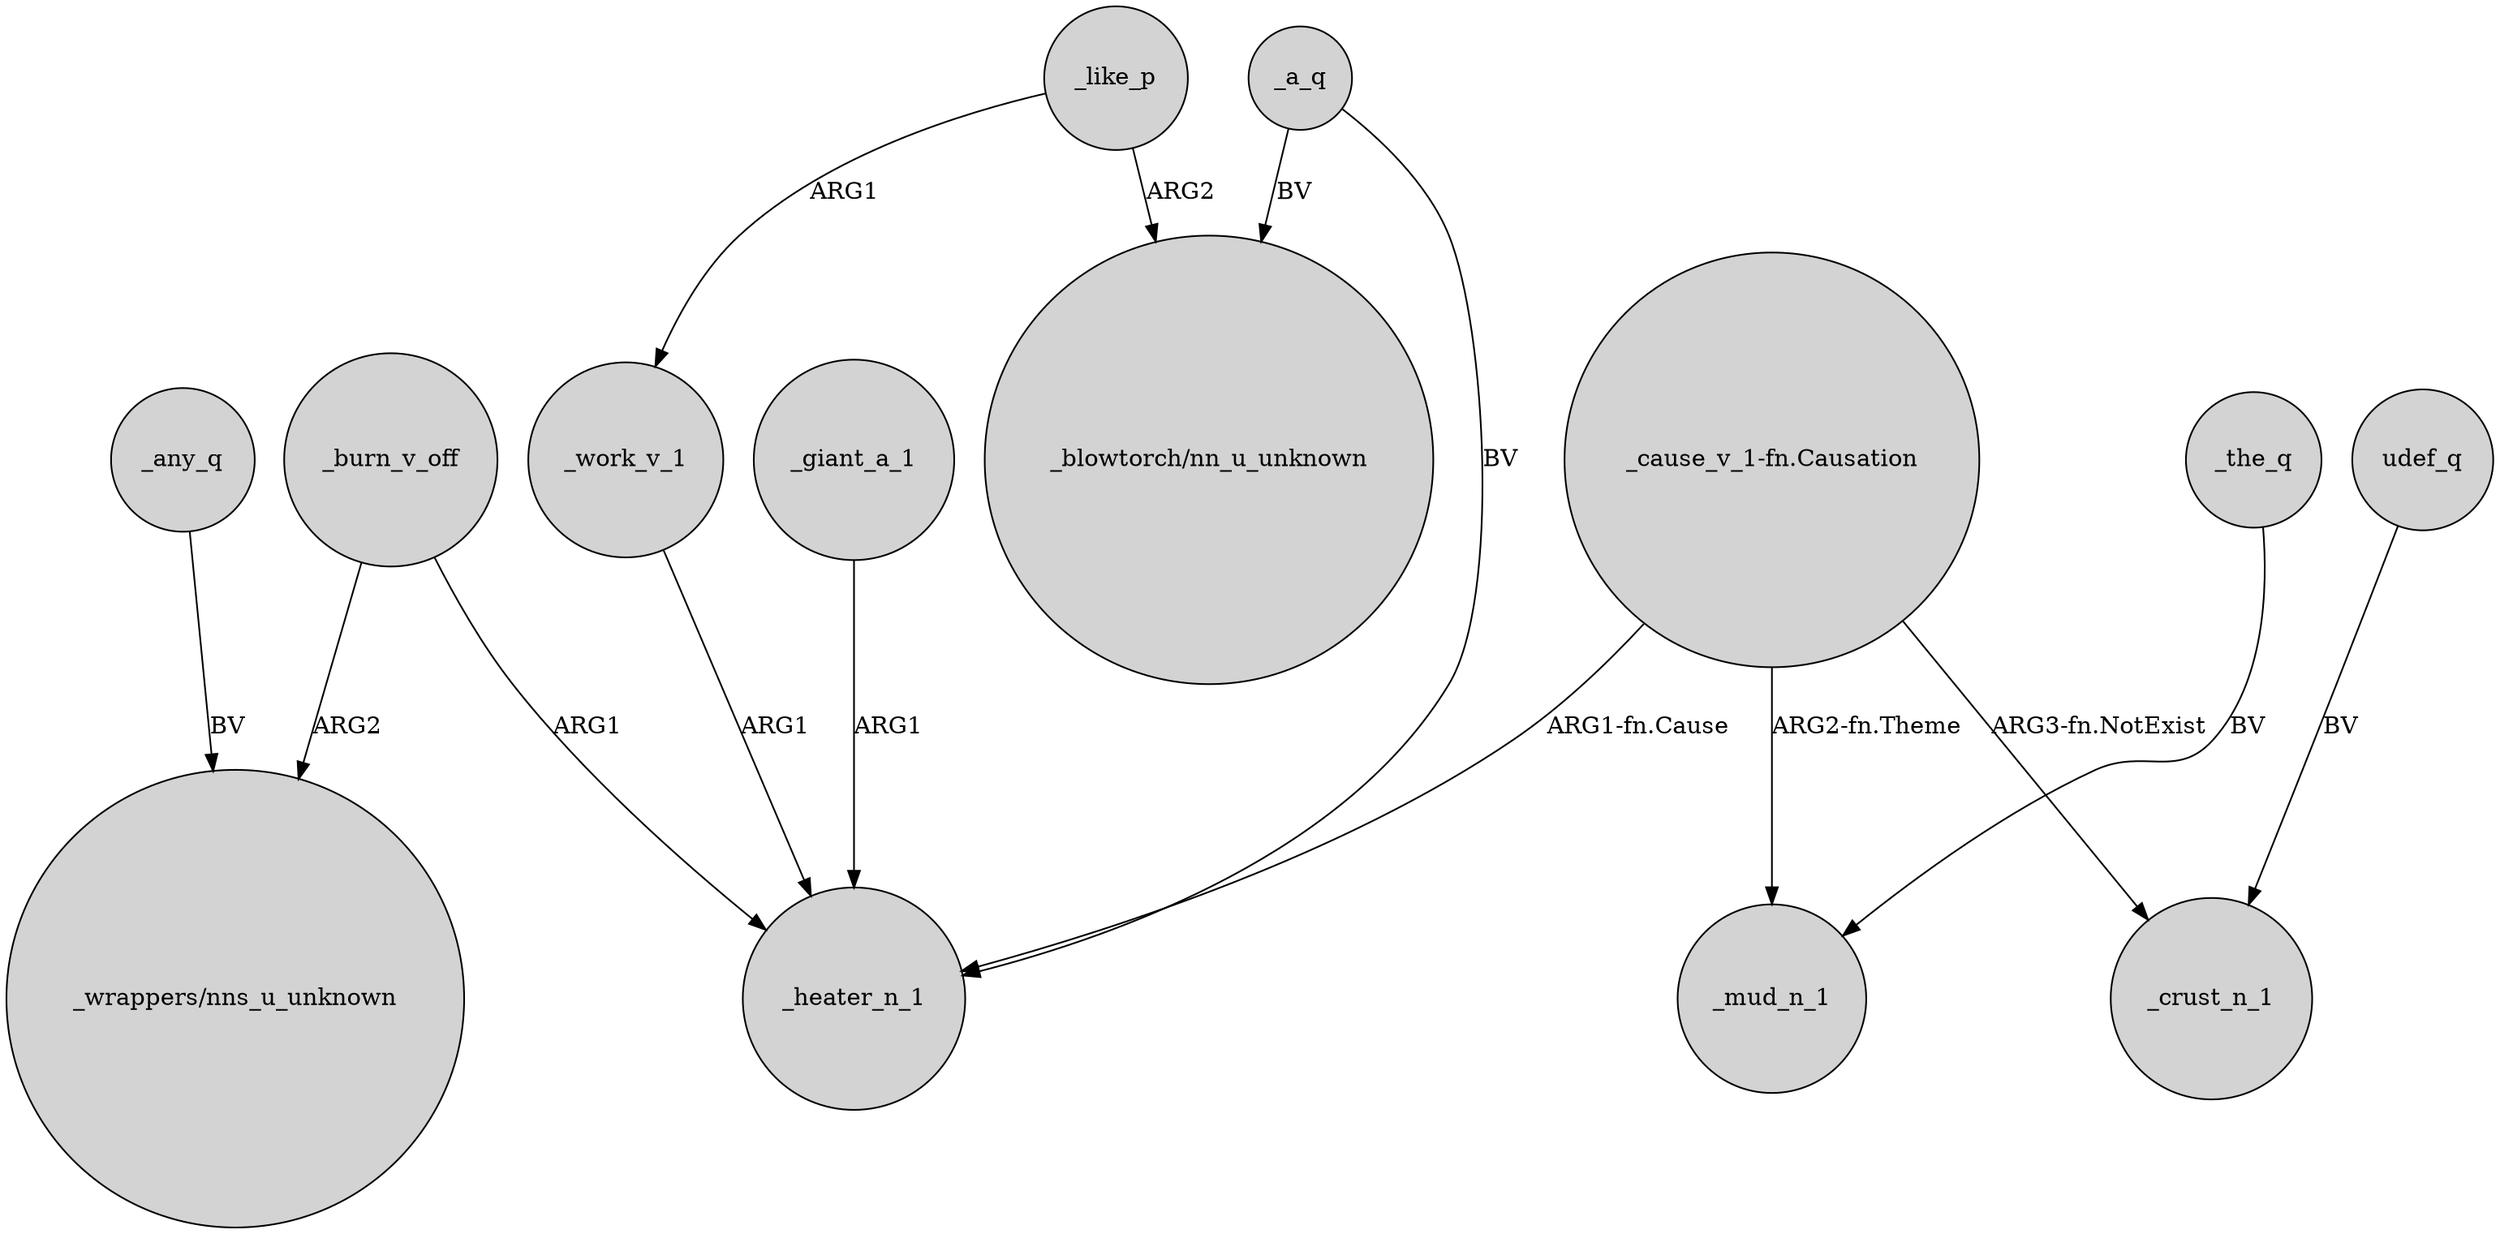 digraph {
	node [shape=circle style=filled]
	"_cause_v_1-fn.Causation" -> _heater_n_1 [label="ARG1-fn.Cause"]
	udef_q -> _crust_n_1 [label=BV]
	_burn_v_off -> _heater_n_1 [label=ARG1]
	_like_p -> "_blowtorch/nn_u_unknown" [label=ARG2]
	_work_v_1 -> _heater_n_1 [label=ARG1]
	_the_q -> _mud_n_1 [label=BV]
	_any_q -> "_wrappers/nns_u_unknown" [label=BV]
	_a_q -> "_blowtorch/nn_u_unknown" [label=BV]
	_like_p -> _work_v_1 [label=ARG1]
	"_cause_v_1-fn.Causation" -> _mud_n_1 [label="ARG2-fn.Theme"]
	_burn_v_off -> "_wrappers/nns_u_unknown" [label=ARG2]
	_a_q -> _heater_n_1 [label=BV]
	_giant_a_1 -> _heater_n_1 [label=ARG1]
	"_cause_v_1-fn.Causation" -> _crust_n_1 [label="ARG3-fn.NotExist"]
}
